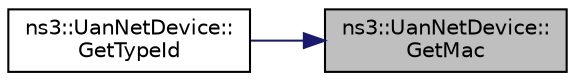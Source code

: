 digraph "ns3::UanNetDevice::GetMac"
{
 // LATEX_PDF_SIZE
  edge [fontname="Helvetica",fontsize="10",labelfontname="Helvetica",labelfontsize="10"];
  node [fontname="Helvetica",fontsize="10",shape=record];
  rankdir="RL";
  Node1 [label="ns3::UanNetDevice::\lGetMac",height=0.2,width=0.4,color="black", fillcolor="grey75", style="filled", fontcolor="black",tooltip="Get the MAC used by this device."];
  Node1 -> Node2 [dir="back",color="midnightblue",fontsize="10",style="solid",fontname="Helvetica"];
  Node2 [label="ns3::UanNetDevice::\lGetTypeId",height=0.2,width=0.4,color="black", fillcolor="white", style="filled",URL="$classns3_1_1_uan_net_device.html#a8dc58ba9c4e22e1468f987fa047e565b",tooltip="Register this type."];
}
